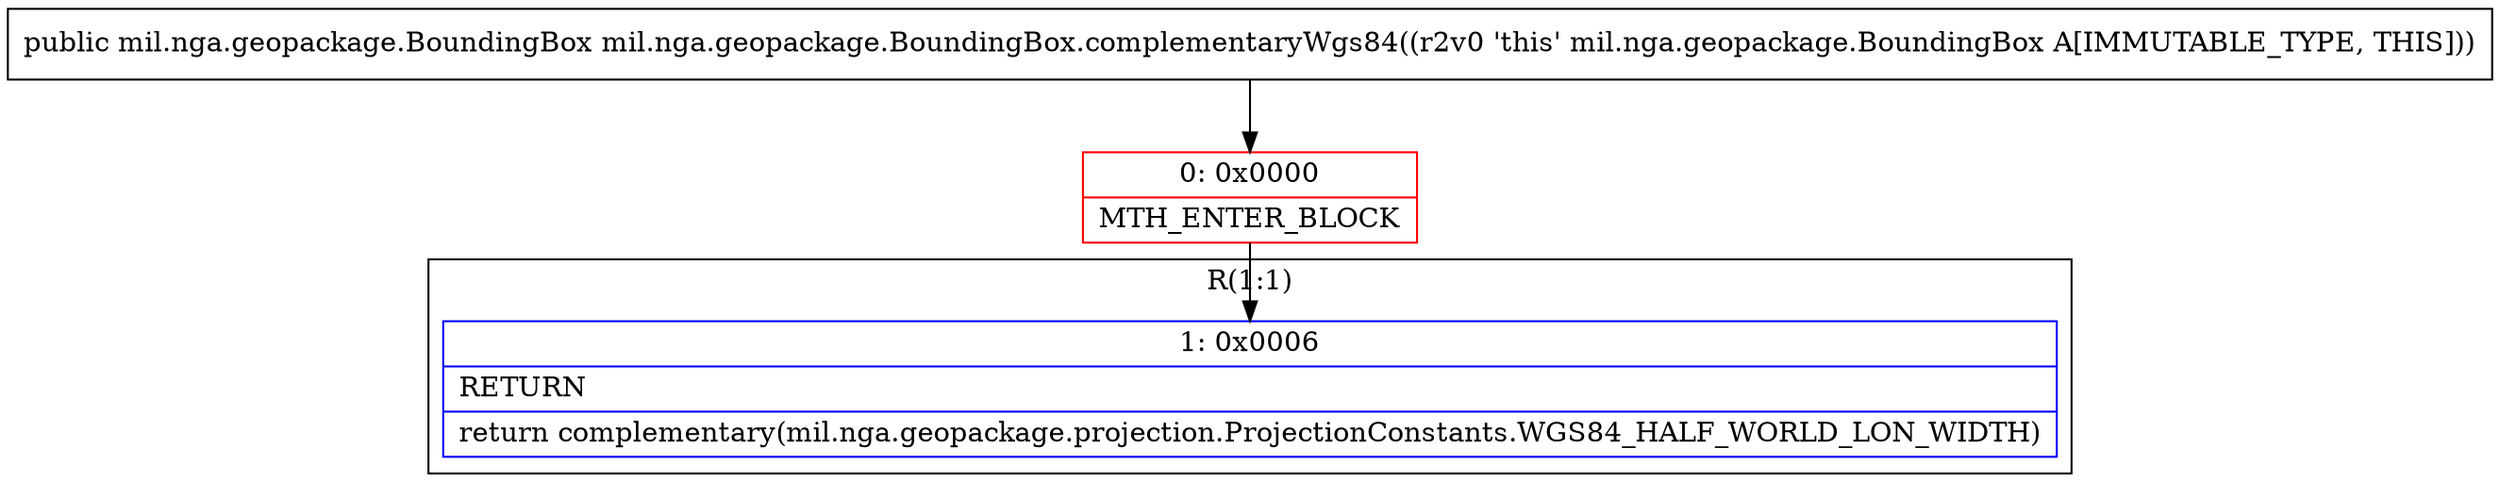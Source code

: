 digraph "CFG formil.nga.geopackage.BoundingBox.complementaryWgs84()Lmil\/nga\/geopackage\/BoundingBox;" {
subgraph cluster_Region_1547975652 {
label = "R(1:1)";
node [shape=record,color=blue];
Node_1 [shape=record,label="{1\:\ 0x0006|RETURN\l|return complementary(mil.nga.geopackage.projection.ProjectionConstants.WGS84_HALF_WORLD_LON_WIDTH)\l}"];
}
Node_0 [shape=record,color=red,label="{0\:\ 0x0000|MTH_ENTER_BLOCK\l}"];
MethodNode[shape=record,label="{public mil.nga.geopackage.BoundingBox mil.nga.geopackage.BoundingBox.complementaryWgs84((r2v0 'this' mil.nga.geopackage.BoundingBox A[IMMUTABLE_TYPE, THIS])) }"];
MethodNode -> Node_0;
Node_0 -> Node_1;
}

